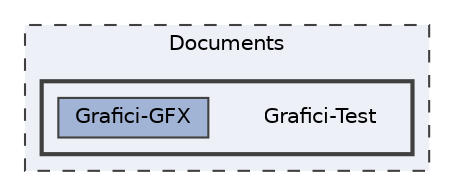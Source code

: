 digraph "Documents/Grafici-Test"
{
 // LATEX_PDF_SIZE
  bgcolor="transparent";
  edge [fontname=Helvetica,fontsize=10,labelfontname=Helvetica,labelfontsize=10];
  node [fontname=Helvetica,fontsize=10,shape=box,height=0.2,width=0.4];
  compound=true
  subgraph clusterdir_f396504afdc959660871b003fa10164d {
    graph [ bgcolor="#edf0f7", pencolor="grey25", label="Documents", fontname=Helvetica,fontsize=10 style="filled,dashed", URL="dir_f396504afdc959660871b003fa10164d.html",tooltip=""]
  subgraph clusterdir_4896c8c3cc6353a92beefbc462946226 {
    graph [ bgcolor="#edf0f7", pencolor="grey25", label="", fontname=Helvetica,fontsize=10 style="filled,bold", URL="dir_4896c8c3cc6353a92beefbc462946226.html",tooltip=""]
    dir_4896c8c3cc6353a92beefbc462946226 [shape=plaintext, label="Grafici-Test"];
  dir_ab0d1d2a1222364893859a3112eb63a0 [label="Grafici-GFX", fillcolor="#a2b4d6", color="grey25", style="filled", URL="dir_ab0d1d2a1222364893859a3112eb63a0.html",tooltip=""];
  }
  }
}
